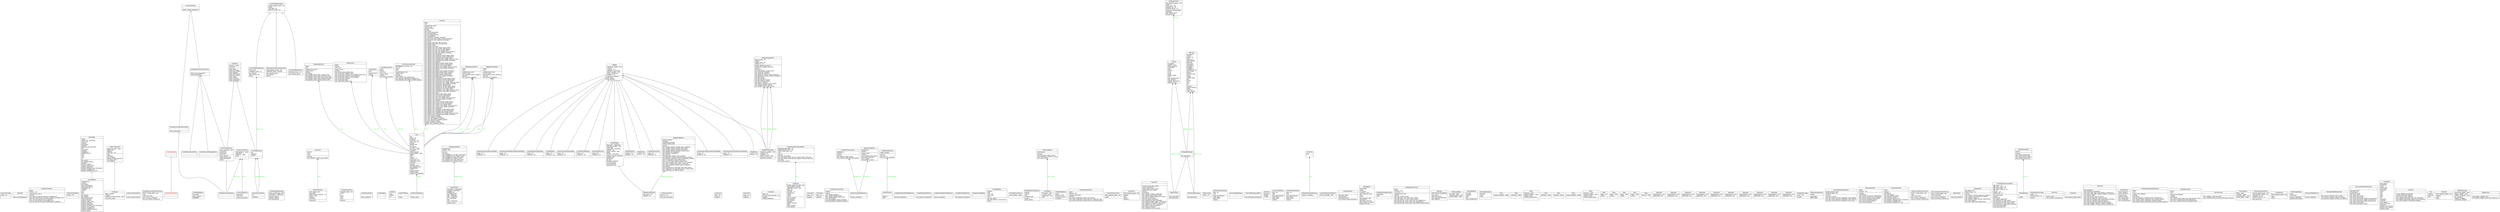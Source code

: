 digraph "classes_colab" {
charset="utf-8"
rankdir=BT
"0" [label="{AccountsConfig|name : str\l|}", shape="record"];
"1" [label="{AppsTest|\l|test_set_namespace()\l}", shape="record"];
"2" [label="{ArchivesViewTest|client\lfixtures : list\l|authenticate_user()\lsetUp()\ltest_dont_see_private_thread_if_logged_out()\ltest_dont_see_private_threads_in_profile_if_logged_out()\ltest_see_only_private_list_if_member()\ltest_see_only_public_if_not_logged_in()\ltest_see_private_thread_in_dashboard_if_member()\l}", shape="record"];
"3" [label="{AuthorMockObject|author : str\l|}", shape="record"];
"4" [label="{BaseIndex|author\lauthor_obj : NoneType\lauthor_url\lcreated\ldescription\lfullname\lfullname_and_username\lhits\licon_name\lmodified\lmodified_by\lmodified_by_url\ltext\ltitle\ltype\lurl\l|get_boost()\lget_updated_field()\lprepare()\lprepare_author()\lprepare_author_url()\lprepare_fullname()\lprepare_fullname_and_username()\lprepare_modified_by()\lprepare_modified_by_url()\l}", shape="record"];
"5" [label="{CeleryCommand|keep_base_opts : bool\loption_list\loptions\lskip_opts : list\l|die()\lexecute()\lget_version()\lhandle_default_options()\lrun_from_argv()\lset_broker()\l}", shape="record"];
"6" [label="{CeleryCommandTest|\l|test_run_from_argv()\l}", shape="record"];
"7" [label="{ChangePasswordFormTestCase|TEST_COLAB_APPS : dict\luser\lvalid_form_data\l|test_custom_validator()\ltest_no_custom_validators()\l}", shape="record"];
"8" [fontcolor="red", label="{ColabException|\l|}", shape="record"];
"9" [label="{ColabHighlighter|text_block\l|find_window()\lhighlight()\l}", shape="record"];
"10" [label="{ColabPasswordChangeForm|\l|}", shape="record"];
"11" [label="{ColabPluginAppConfig|colab_proxied_app : bool\lnamespace : NoneType\l|connect_signal()\lregister_signal()\lset_namespace()\l}", shape="record"];
"12" [label="{ColabProxyView|add_remote_user\lapp_label\ldiazo_theme_template : str\lhtml5 : bool\lrequest\lupstream\l|dispatch()\l}", shape="record"];
"13" [label="{ColabSearchForm|excluded_fields : list\lorder\lq\lsince\ltype\luntil\l|search()\l}", shape="record"];
"14" [label="{ColabSearchView|\l|extra_context()\l}", shape="record"];
"15" [label="{ColabSetPasswordForm|\l|}", shape="record"];
"16" [label="{ColabSetPasswordFormMixin|\l|clean_new_password2()\lclean_password2()\l}", shape="record"];
"17" [label="{ColabSetUsernameForm|\l|}", shape="record"];
"18" [label="{ColabSetUsernameFormMixin|\l|clean_username()\l}", shape="record"];
"19" [label="{ColabSignal|\l|}", shape="record"];
"20" [label="{ColabUrl|auth\ldisplay\lurl\l|}", shape="record"];
"21" [label="{ColabUrlMock|\l|auth()\l}", shape="record"];
"22" [label="{ColabUserManager|\l|create_user()\l}", shape="record"];
"23" [label="{Collaboration|description : NoneType\lmodified : NoneType\lmodified_by\lmodified_by_url\ltag : NoneType\ltitle : NoneType\ltype : NoneType\lurl : NoneType\luser\luser : NoneType\l|update_user()\l}", shape="record"];
"24" [label="{CollaborationChart|name : str\ltemplate : str\l|}", shape="record"];
"25" [label="{CollaborationTest|collaboration\lfixtures : list\l|setUp()\lset_user()\ltest_modified_by_url_with_valid_user()\ltest_modified_by_url_without_user()\ltest_modified_by_with_valid_user()\ltest_modified_by_without_user()\ltest_update_user_with_valid_user()\ltest_update_user_without_user()\l}", shape="record"];
"26" [label="{CollaborationTest|fixtures : list\l|test_count_threads()\l}", shape="record"];
"27" [label="{Command|help : str\l|handle()\l}", shape="record"];
"28" [label="{Command|help : str\l|handle()\l}", shape="record"];
"29" [label="{Command|help : str\lmissing_args_message : str\l|handle()\lhandle_template()\l}", shape="record"];
"30" [label="{Command|EMAIL_ADDR_CACHE : dict\lRE_SUBJECT_CLEAN\lTHREAD_CACHE : dict\lhelp : str\llock_file\llock_file : str\loption_list\lstderr\lstdout\l|create_email()\lget_emails()\lget_thread()\lhandle()\limport_emails()\llog()\lparse_emails()\lsave_email()\l}", shape="record"];
"31" [label="{Command|help : str\l|handle()\l}", shape="record"];
"32" [label="{Command|help : str\l|handle()\l}", shape="record"];
"33" [label="{Command|help : unicode\loptions\lrequires_system_checks : bool\l|run_from_argv()\l}", shape="record"];
"34" [label="{ContextProcessorTest|request\l|setUp()\ltest_change_header()\ltest_change_header_false()\ltest_change_header_other_url()\ltest_colab_apps()\ltest_get_prefixes_change_header()\ltest_get_prefixes_maintain_header()\l}", shape="record"];
"35" [label="{ContextProcessorTest|middleware\lrequest\l|setUp()\ltest_redirect_login_home()\ltest_redirect_login_previous_path()\l}", shape="record"];
"36" [label="{CookieHandler|\l|delete()\lset()\l}", shape="record"];
"37" [label="{CookieHandlerTest|cookie_handler\l|setUp()\ltest_set()\ltest_set_with_domain()\l}", shape="record"];
"38" [label="{CookiePostHandlerMiddleware|\l|process_response()\l}", shape="record"];
"39" [label="{CookiePostHandlerTest|\l|test_process_response()\l}", shape="record"];
"40" [label="{CookiePreHandlerMiddleware|\l|process_request()\l}", shape="record"];
"41" [label="{CookiePreHandlerTest|\l|test_process_request()\l}", shape="record"];
"42" [label="{CustomUserAdmin|add_fieldsets : tuple\ladd_form\lfieldsets : tuple\lform\l|}", shape="record"];
"43" [label="{CustomValidator|\l|apply_custom_validators()\l}", shape="record"];
"44" [label="{DashboardCollaborationGraphWidget|name : str\ltemplate : str\l|}", shape="record"];
"45" [label="{DashboardLatestCollaborationsWidget|name : str\ltemplate : str\l|}", shape="record"];
"46" [label="{DashboardLatestThreadsWidget|name : str\ltemplate : str\l|}", shape="record"];
"47" [label="{DashboardMostRelevantThreadsWidget|name : str\ltemplate : str\l|}", shape="record"];
"48" [label="{DatabaseUndefined|\l|}", shape="record"];
"49" [label="{EmailAddress|address\lmd5\lmd5 : str\lreal_name\luser\l|get_full_name()\lget_full_name_or_anonymous()\lsave()\l}", shape="record"];
"50" [label="{EmailAddressAdmin|search_fields : tuple\l|}", shape="record"];
"51" [label="{EmailAddressValidation|address\lcreated\luser\lvalidation_key\l|create()\lverify_email()\l}", shape="record"];
"52" [label="{EmailBlock|html2text : bool\lis_reply : bool\lmark_links : bool\ltext\l|}", shape="record"];
"53" [label="{EmailBlockParser|email\lthread_emails\l|context_switch()\lis_reply()\l}", shape="record"];
"54" [label="{EmailValidationTest|client\lfixtures : list\l|authenticate_user()\lsetUp()\ltest_send_verification_email_successfuly()\ltest_send_verification_email_with_not_valid_user_id()\ltest_send_verification_email_with_not_verified_email()\l}", shape="record"];
"55" [label="{EmailValidationView|http_method_names : list\l|post()\l}", shape="record"];
"56" [label="{EmailView|http_method_names : list\l|delete()\lget()\lpost()\lupdate()\l}", shape="record"];
"57" [label="{FormTest|\l|create_change_form_data()\lcreate_form_data()\lcreate_update_form_data()\lcreate_user_form_data()\lsetUp()\ltearDown()\ltest_already_created_username()\ltest_already_registered_email()\ltest_blank_required_fields_user_form()\ltest_get_list_choices()\ltest_not_valid_username()\ltest_registered_email_message()\ltest_required_empty_fields_user_form()\ltest_required_valid_fields_user_form()\ltest_update_not_valid_username()\ltest_update_valid_username()\ltest_valid_username()\ltest_validate_social_account()\l}", shape="record"];
"58" [label="{GroupMembershipWidget|name : str\ltemplate : str\l|}", shape="record"];
"59" [label="{GroupWidget|name : str\ltemplate : str\l|}", shape="record"];
"60" [label="{HighestScore|\l|from_haystack()\lget_queryset()\l}", shape="record"];
"61" [label="{HomeConfig|name : str\l|}", shape="record"];
"62" [label="{HottestThreadsFeeds|link : str\ltitle\l|item_description()\litem_link()\litem_title()\litems()\l}", shape="record"];
"63" [label="{ImportEmailsCommandTest|MAILINGLISTS_DIR : str\lMAILINGLIST_FILE : str\lTEST_LOCK_FILE : str\lcmd\l|setUp()\ltest_get_all_emails()\ltest_get_emails_from_the_last_import_with_valid_list()\ltest_get_emails_from_the_last_import_without_valid_list()\ltest_log()\ltest_parse_emails()\l}", shape="record"];
"64" [label="{InaccessibleSettings|\l|}", shape="record"];
"65" [label="{InitConfigCommandTest|\l|test_initconfig_command()\l}", shape="record"];
"66" [label="{Keyword|keyword\lthread\lweight\l|}", shape="record"];
"67" [label="{LatestColabFeeds|link : str\ltitle\l|item_description()\litem_link()\litem_title()\litems()\l}", shape="record"];
"68" [label="{LatestContributionsWidget|name : str\ltemplate : str\l|}", shape="record"];
"69" [label="{LatestPostedWidget|name : str\ltemplate : str\l|}", shape="record"];
"70" [label="{LatestThreadsFeeds|link : str\ltitle\l|item_description()\litem_link()\litem_title()\litems()\l}", shape="record"];
"71" [label="{ListsForm|lists\l|}", shape="record"];
"72" [label="{LoginAuthenticationForm|error_messages : dict\l|}", shape="record"];
"73" [label="{LoginFormTest|\l|get_form_data()\lsetUpClass()\ltearDownClass()\ltest_inactive_login_message()\l}", shape="record"];
"74" [label="{MailingList|description\lemail\lis_private\lis_private : list\llast_imported_index\llogo\lname\l|get_absolute_url()\lget_latest()\lget_most_relevant()\lget_number_of_users()\lupdate_privacy()\l}", shape="record"];
"75" [label="{MailingListMembership|mailinglist\luser\l|}", shape="record"];
"76" [label="{MailingListView|http_method_names : list\lmodel\lorder_data : dict\lpaginate_by : int\ltemplate_name : str\l|check_list_membership()\ldispatch()\lget_context_data()\lget_queryset()\l}", shape="record"];
"77" [label="{MailingListViewTest|client\lfixtures : list\lusername : str\l|authenticate_user()\lsetUp()\ltest_get_context_data()\ltest_get_query_set_with_latest_order()\ltest_get_query_set_with_rating_order()\ltest_private_list_access_with_user_not_logged_in()\ltest_private_list_access_with_user_permission()\ltest_private_list_access_with_user_without_permission()\l}", shape="record"];
"78" [label="{ManageUserSubscriptionsView|http_method_names : list\ltemplate_name : unicode\l|get_context_data()\lget_object()\lpost()\l}", shape="record"];
"79" [label="{Message|all_objects\lauthor\lauthor_url\lbody\ldescription\lfrom_address\lfullname\licon_name\lmailinglist\lmessage_id\lmodified\lmodified_by\lmodified_by_url\lmost_voted\lobjects\lreceived_time\lspam\lsubject\lsubject_clean\ltag\lthread\ltitle\ltype\lurl\l|unvote()\lupdate_blocks()\lvote()\lvote_list()\lvotes_count()\l}", shape="record"];
"80" [label="{Message|RECEIVED_DELIMITER\l|get_body()\lget_from_addr()\lget_received_datetime()\lget_subject()\l}", shape="record"];
"81" [label="{MessageAdmin|list_filter : tuple\lreadonly_fields : tuple\lsearch_fields : tuple\l|}", shape="record"];
"82" [label="{MessageBlock|is_reply\lmessage\lorder\ltext\l|from_emailblock()\l}", shape="record"];
"83" [label="{MessageMetadata|Message\lname\lvalue\l|}", shape="record"];
"84" [label="{Meta|unique_together : tuple\l|}", shape="record"];
"85" [label="{Meta|ordering : tuple\l|}", shape="record"];
"86" [label="{Meta|ordering : tuple\lunique_together : tuple\lverbose_name\lverbose_name_plural\l|}", shape="record"];
"87" [label="{Meta|ordering : tuple\l|}", shape="record"];
"88" [label="{Meta|ordering : tuple\l|}", shape="record"];
"89" [label="{Meta|unique_together : tuple\l|}", shape="record"];
"90" [label="{Meta|ordering : tuple\lunique_together : tuple\lverbose_name\lverbose_name_plural\l|}", shape="record"];
"91" [label="{Meta|fields : str\lmodel\l|}", shape="record"];
"92" [label="{Meta|fields : tuple\lmodel\l|}", shape="record"];
"93" [label="{Meta|fields : tuple\lmodel\l|}", shape="record"];
"94" [label="{Meta|fields : tuple\lmodel\l|}", shape="record"];
"95" [label="{Meta|abstract : bool\l|}", shape="record"];
"96" [label="{Migration|dependencies : list\loperations : list\l|}", shape="record"];
"97" [label="{Migration|dependencies : list\loperations : list\l|}", shape="record"];
"98" [label="{Migration|dependencies : list\loperations : list\l|}", shape="record"];
"99" [label="{Migration|dependencies : list\loperations : list\l|}", shape="record"];
"100" [label="{Migration|dependencies : list\loperations : list\l|}", shape="record"];
"101" [label="{Migration|dependencies : list\loperations : list\l|}", shape="record"];
"102" [label="{Migration|dependencies : list\loperations : list\l|}", shape="record"];
"103" [label="{Migration|dependencies : list\loperations : list\l|}", shape="record"];
"104" [label="{Migration|dependencies : list\loperations : list\l|}", shape="record"];
"105" [label="{Migration|dependencies : list\loperations : list\l|}", shape="record"];
"106" [label="{MostVotedManager|\l|get_queryset()\l}", shape="record"];
"107" [label="{MultipleChoiceFieldLazy|choices : property\l|}", shape="record"];
"108" [label="{NotSpamManager|\l|get_queryset()\l}", shape="record"];
"109" [label="{ParticipationChart|name : str\ltemplate : str\l|}", shape="record"];
"110" [label="{PluginAppConfig|name : str\l|ready()\l}", shape="record"];
"111" [label="{PluginDataImporter|config\l|app_label()\lfetch_data()\l}", shape="record"];
"112" [label="{PluginsMenuTest|client\luser\l|authenticate_user()\lcreate_user()\lsetUp()\ltearDown()\ltest_plugins_menu_with_1_menu_urls()\ltest_plugins_menu_with_inactivate_user()\ltest_plugins_menu_with_many_menu_urls()\ltest_plugins_menu_with_multiple_plugins()\ltest_plugins_menu_without_menu_urls()\l}", shape="record"];
"113" [label="{ProfileWidget|app_name : NoneType\lbootstrap_conflict : bool\lcolab_form\lcolab_form : NoneType\lcontent : str\ljquery_conflict : bool\lprefix\lrequest : NoneType\l|change_request_method()\ldefault_url()\ldispatch()\lfix_url()\lgenerate_content()\lis_colab_form()\lmust_respond()\lrequested_url()\l}", shape="record"];
"114" [label="{RedirectLoginMiddleware|\l|process_request()\l}", shape="record"];
"115" [label="{RedirectLoginTest|middleware\lrequest\l|create_user()\lsetUp()\ltest_authenticated_user()\ltest_image_request()\ltest_is_ajax()\ltest_previous_path()\l}", shape="record"];
"116" [label="{RequestTest|client\lfactory\luser_test\l|create_user()\lsetUp()\ltest_invalid_user_profile_url()\ltest_myaccount_redirect_edit()\ltest_myaccount_redirect_not_authenticated_user()\ltest_myaccount_redirect_subscriptions()\ltest_myaccount_redirect_user_profile()\ltest_successful_signup()\ltest_valid_login_url()\ltest_valid_user_profile_url()\l}", shape="record"];
"117" [label="{SearchTemplateTagsTest|model_indexed_mock\ltemplate_path : str\l|setUp()\lset_mock_value()\ltest_get_search_preview_templates_with_plugin()\ltest_get_search_preview_templates_with_thread()\ltest_get_search_preview_templates_with_user()\l}", shape="record"];
"118" [label="{SearchViewTest|client\lfixtures : list\l|setUp()\ltearDown()\ltest_search_account_by_firstName()\ltest_search_account_by_lastName()\ltest_search_dynamic_form_fields()\ltest_search_multiple_filters()\ltest_search_plugin_filters()\ltest_search_thread()\l}", shape="record"];
"119" [label="{SearchViewTest|client\l|setUp()\ltearDown()\ltest_get_boost()\ltest_get_updated_field()\ltest_prepare_author()\ltest_prepare_author_url()\ltest_prepare_fullname_and_username()\ltest_prepare_modified_by()\ltest_prepare_modified_by_url()\l}", shape="record"];
"120" [label="{SetPasswordFormTestCase|TEST_COLAB_APPS : dict\luser\lvalid_form_data\l|test_custom_validator()\ltest_no_custom_validators()\l}", shape="record"];
"121" [label="{SetUsernameFormTestCase|TEST_COLAB_APPS : dict\lvalid_form_data\l|test_custom_validator()\ltest_no_custom_validators()\l}", shape="record"];
"122" [fontcolor="red", label="{SignalDoesNotExist|\l|}", shape="record"];
"123" [label="{SignalsTest|\l|test_init_signals()\l}", shape="record"];
"124" [label="{SignalsTest|list_signal : list\lplugin_name : str\l|setUp()\ltest_connect_already_registered_signal()\ltest_connect_non_registered_signal()\ltest_register_signal_()\ltest_register_signal_already_registered()\ltest_send_signal()\ltest_send_signal_not_registered()\l}", shape="record"];
"125" [label="{SignalsTest|user\l|create_user()\lsetUp()\l}", shape="record"];
"126" [label="{SocialAccountField|url\l|validate()\l}", shape="record"];
"127" [label="{SocialNetworkTest|client\lfactory\luser_test\l|create_user()\lsetUp()\ltest_social_network()\l}", shape="record"];
"128" [label="{StartPluginCommandTest|app_name : str\lapp_name_camel : str\lapp_name_dash : str\lapp_name_verbose : str\ldir : str\loptions : dict\loriginal_dir : str\l|run_command()\lsetUp()\ltearDown()\ltest_empty_appname()\ltest_presence_of_app_name()\ltest_presence_of_app_name_camel()\ltest_presence_of_app_name_dash()\ltest_presence_of_app_name_verbose()\ltest_valid_command()\lverify_presence_of()\l}", shape="record"];
"129" [label="{StringMorsel|\l|split()\l}", shape="record"];
"130" [label="{StringMorselTest|morsel\l|setUp()\ltest_string_morsel_eq()\ltest_string_morsel_ne()\ltest_string_morsel_split()\ltest_string_morsel_str()\l}", shape="record"];
"131" [label="{SuperArchivesConfig|name : str\lverbose_name : str\l|ready()\l}", shape="record"];
"132" [label="{TasksTest|\l|create_user()\ltest_account_verification()\l}", shape="record"];
"133" [label="{TasksTest|\l|test_import_plugin_data()\l}", shape="record"];
"134" [label="{TestConf|\l|test_blacklist()\ltest_database_undefined()\ltest_load_colab_apps_with_plugins_d_directory()\ltest_load_colab_apps_without_plugins_d_directory()\ltest_load_py_file()\ltest_load_py_file_with_io_error()\ltest_load_py_file_with_syntax_error()\ltest_load_py_settings_with_inaccessible_settings()\ltest_load_py_settings_with_settings_d()\ltest_load_py_settings_without_settings_d()\ltest_load_widgets_settings_without_settings()\ltest_load_widgets_settings_without_settings_d()\l}", shape="record"];
"135" [label="{TestEmailBlock|email_block\l|setUp()\ltest_html2text_with_br_tag()\ltest_html2text_without_br_tag()\ltest_mark_links()\l}", shape="record"];
"136" [label="{TestMailman|mock_requests\lmock_response\l|create_user()\lrequest_mock()\ltest_create_list()\ltest_subscribe()\ltest_unsubscribe()\l}", shape="record"];
"137" [label="{TestResendEmailVerification|client\luser\l|create_user_django()\lsetUp()\ltearDown()\ltest_get_request_in_resend_email_verification()\ltest_resend_email_verification_not_sending_email()\ltest_resend_email_verification_sending_email()\ltest_resend_email_verification_with_not_existing_email()\l}", shape="record"];
"138" [label="{TestSignUpView|client\luser\l|create_user_django()\lsetUp()\ltearDown()\ltest_signup_with_valid_email_and_inactive_user()\ltest_user_authenticated_and_registered()\ltest_user_authenticated_and_unregistered()\l}", shape="record"];
"139" [label="{TestValidators|\l|test_validate_social_account()\ltest_validate_social_account_with_fake_account()\l}", shape="record"];
"140" [label="{Thread|all_objects\lhighest_score\llatest_message\lmailinglist\lnow\lobjects\lscore\lscore\lspam\lsubject_token\ltags\l|get_absolute_url()\lget_related()\lupdate_keywords()\lupdate_score()\l}", shape="record"];
"141" [label="{ThreadAdmin|fields : tuple\llist_filter : tuple\lreadonly_fields : tuple\lsearch_fields : tuple\l|}", shape="record"];
"142" [label="{ThreadDashboardView|context_object_name : str\lhttp_method_names : list\lpaginate_by : int\ltemplate_name : str\l|get_queryset()\l}", shape="record"];
"143" [label="{ThreadIndex|collaborators\lcreated\ldescription\llatest_description\llatest_message_pk\lmailinglist_url\lmodified\lrating\ltag\ltitle\l|get_boost()\lget_model()\lget_updated_field()\lindex_queryset()\lprepare_author()\lprepare_author_url()\lprepare_created()\lprepare_fullname()\lprepare_fullname_and_username()\lprepare_icon_name()\lprepare_modified_by()\lprepare_modified_by_url()\lprepare_type()\l}", shape="record"];
"144" [label="{ThreadView|http_method_names : list\l|get()\lpost()\l}", shape="record"];
"145" [label="{TimeStampPlugin|name\ltimestamp\l|get_last_updated()\lupdate_timestamp()\l}", shape="record"];
"146" [label="{TimezoneMiddleware|\l|process_request()\l}", shape="record"];
"147" [label="{TimezoneMiddlewareTest|\l|test_process_request_value_error()\ltest_process_request_with_utc_offset()\ltest_process_request_without_utc_offset()\l}", shape="record"];
"148" [label="{User|bio\lemail : str\lfacebook\lfacebook : str\lfirst_name : str\lgithub\lgoogle_talk\lid : int\linstitution\lis_active : bool\llast_name : str\lmodified\lneeds_update\lneeds_update : bool\lobjects\lrole\ltwitter\ltwitter : str\lusername : str\lverification_hash\lwebpage\l|delete()\lfacebook_link()\lget_absolute_url()\lmailinglists()\lsave()\lset_password()\ltwitter_link()\lupdate_subscription()\l}", shape="record"];
"149" [label="{UserChangeForm|password\lusername\l|clean_password()\l}", shape="record"];
"150" [label="{UserCreationForm|error_messages : dict\lpassword1\lpassword2\lusername\l|clean_email()\lclean_password2()\lclean_username()\lsave()\l}", shape="record"];
"151" [label="{UserCreationFormTestCase|\l|get_form_data()\lsetUpClass()\ltearDownClass()\ltest_clean_mail()\ltest_clean_mail_error()\ltest_clean_password()\ltest_clean_password2_different_passwords()\ltest_clean_password2_empty_password1()\ltest_clean_password2_empty_password2()\ltest_clean_username()\ltest_clean_username_error()\l}", shape="record"];
"152" [label="{UserForm|required : tuple\lusername\l|clean_bio()\lclean_facebook()\lclean_first_name()\lclean_github()\lclean_institution()\lclean_last_name()\lclean_role()\lclean_twitter()\lclean_username()\lclean_webpage()\l}", shape="record"];
"153" [label="{UserIndex|date_joined\ldescription\lemail\lgoogle_talk\licon_name\linstitution\lname\lrole\ltext\ltitle\ltype\lurl\lusername\lwebpage\l|get_model()\lindex_queryset()\lprepare()\lprepare_description()\lprepare_icon_name()\lprepare_type()\l}", shape="record"];
"154" [label="{UserProfileBaseMixin|context_object_name : str\lmodel\lslug_field : str\lslug_url_kwarg : str\l|}", shape="record"];
"155" [label="{UserProfileDetailView|template_name : str\l|get_context_data()\l}", shape="record"];
"156" [label="{UserProfileUpdateView|form_class\ltemplate_name : str\l|get_object()\lget_success_url()\lpost()\l}", shape="record"];
"157" [label="{UserSubscriptionTest|FORBIDDEN_ACCESS : int\lOK : int\lclient\luser\l|authenticate_user()\lcreate_user()\lsetUp()\ltearDown()\ltest_context_data_generation()\ltest_manage_subscription_logged_in()\ltest_manage_subscription_without_login()\l}", shape="record"];
"158" [label="{UserTest|client\luser\l|authenticate_user()\lcreate_user()\lmessage_test()\lsetUp()\ltearDown()\ltest_check_password()\ltest_facebook_link()\ltest_get_absolute_url()\ltest_mailinglists()\ltest_password_changed_message()\ltest_password_reset_done_custom_message()\ltest_password_rest_complete_message()\ltest_save()\ltest_signup_with_post_not_success()\ltest_signup_with_post_with_success()\ltest_twitter_link()\ltest_update_user_bio()\ltest_update_user_bio_invalid_empty_field()\ltest_update_user_bio_invalid_whitespace()\ltest_update_user_bio_max_lenght_limit()\ltest_update_user_bio_max_lenght_limit_one_less()\ltest_update_user_bio_max_lenght_overflow()\ltest_update_user_facebook()\ltest_update_user_facebook_invalid_empty_field()\ltest_update_user_facebook_invalid_whitespace()\ltest_update_user_facebook_max_lenght_limit()\ltest_update_user_facebook_max_lenght_limit_one_less()\ltest_update_user_facebook_max_lenght_overflow()\ltest_update_user_github()\ltest_update_user_github_invalid_empty_field()\ltest_update_user_github_invalid_whitespace()\ltest_update_user_github_max_lenght_limit()\ltest_update_user_github_max_lenght_limit_one_less()\ltest_update_user_github_max_lenght_overflow()\ltest_update_user_gtalk()\ltest_update_user_gtalk_email_invalid_caracters()\ltest_update_user_gtalk_email_without_arroba()\ltest_update_user_gtalk_invalid_empty_field()\ltest_update_user_gtalk_invalid_whitespace()\ltest_update_user_gtalk_max_lenght_overflow()\ltest_update_user_institution()\ltest_update_user_institution_invalid_empty_field()\ltest_update_user_institution_invalid_whitespace()\ltest_update_user_institution_max_lenght_limit()\ltest_update_user_institution_max_lenght_limit_one_less()\ltest_update_user_institution_max_lenght_overflow()\ltest_update_user_mandatory_information()\ltest_update_user_mandatory_invalid_empty_field()\ltest_update_user_mandatory_invalid_whitespace()\ltest_update_user_mandatory_max_leght_limit()\ltest_update_user_mandatory_max_leght_limit_one_less()\ltest_update_user_mandatory_max_leght_overflow()\ltest_update_user_role()\ltest_update_user_role_invalid_empty_field()\ltest_update_user_role_invalid_whitespace()\ltest_update_user_role_max_lenght_limit()\ltest_update_user_role_max_lenght_limit_one_less()\ltest_update_user_role_max_lenght_overflow()\ltest_update_user_twitter()\ltest_update_user_twitter_invalid_empty_field()\ltest_update_user_twitter_invalid_whitespace()\ltest_update_user_twitter_max_lenght_limit()\ltest_update_user_twitter_max_lenght_limit_one_less()\ltest_update_user_twitter_max_lenght_overflow()\ltest_update_user_webpage()\ltest_update_user_webpage_invalid_empty_field()\ltest_update_user_webpage_invalid_whitespace()\ltest_update_user_webpage_max_lenght_limit()\ltest_update_user_webpage_max_lenght_limit_one_less()\ltest_update_user_webpage_max_lenght_overflow()\ltest_user_created_signal()\ltest_user_logged_in_profile()\ltest_user_not_logged_in_profile()\ltest_user_password_changed_signal()\ltest_user_without_login()\lvalidate_mandatory_fields()\lvalidate_non_mandatory_fields()\l}", shape="record"];
"159" [label="{UserTest|\l|create_sample_timestamp()\lcreate_timestamp_object()\ltest_first_get_last_update()\ltest_update_timestamp_with_last_updated()\ltest_update_timestamp_without_last_updated()\ltest_verify_fields_of_timestamp_plugin()\l}", shape="record"];
"160" [label="{UserUpdateForm|bio\lfacebook\ltwitter\l|}", shape="record"];
"161" [label="{ViewsTest|factory\luser\lview\l|setUp()\ltest_dispatch_without_app_label()\l}", shape="record"];
"162" [label="{Vote|created\lmessage\luser\l|}", shape="record"];
"163" [label="{VoteView|http_method_names : list\l|delete()\lget()\lput()\l}", shape="record"];
"164" [label="{Widget|bootstrap_conflict : bool\lcontent\lcontent : str\lidentifier : NoneType\ljquery_conflict : bool\lname : NoneType\ltemplate : str\l|generate_content()\lget_body()\lget_header()\l}", shape="record"];
"165" [label="{WidgetAccountTest|client\luser\l|authenticate_user()\lcreate_user()\lget_response_from_request()\lsetUp()\ltest_account_widgets()\l}", shape="record"];
"166" [label="{WidgetAccountTest|client\luser\l|authenticate_user()\lcreate_user()\lget_response_from_request()\lsetUp()\ltest_account_widgets()\l}", shape="record"];
"167" [label="{WidgetDefault|content : str\ltemplate : str\l|}", shape="record"];
"168" [label="{WidgetManager|bootstrap_conflict : bool\ljquery_conflict : bool\lwidget_categories : dict\l|get_widgets()\lregister_widget()\lunregister_widget()\l}", shape="record"];
"169" [label="{WidgetManagerTest|html_content : str\lwidget\lwidget_area : str\lwidget_id : str\l|default_widget_instance()\loverwritten_widget_instance()\lsetUp()\ltearDown()\ltest_add_widgets_to_key_area()\ltest_bootstrap_conflict()\ltest_generate_content()\ltest_generate_content_with_template()\ltest_generate_content_without_template()\ltest_get_body()\ltest_get_header()\ltest_get_header_wrong()\ltest_get_without_body()\ltest_jquery_conflict()\ltest_remove_widgets_in_key_area()\ltest_widget_default_values()\ltest_widget_with_invalid_area()\l}", shape="record"];
"170" [label="{WidgetMock|content : str\l|}", shape="record"];
"171" [label="{WidgetOverwritten|bootstrap_conflict : bool\lcontent : str\lidentifier : str\ljquery_conflict : bool\l|generate_content()\l}", shape="record"];
"172" [label="{WidgetProfileMock|app_name : str\lcontent : str\l|}", shape="record"];
"173" [label="{WidgetProfileTest|current_request\lresponse\lstreaming_response\lwidget_prifile_mock\l|setUp()\ltest_change_request_method_with__method()\ltest_change_request_method_with_path()\ltest_change_request_method_with_post()\ltest_change_request_method_without_post()\ltest_default_url_exception()\ltest_dispatch_exception()\ltest_fix_url()\ltest_generate_content_with_content()\ltest_generate_content_with_streaming_content()\ltest_generate_content_without_streaming_content()\ltest_is_colab_form_with_colab_form()\ltest_is_colab_form_without_colab_form()\ltest_must_respond_with_colab_form_in_request()\ltest_must_respond_with_path_in_request()\ltest_must_respond_without_path_in_request()\ltest_prefix()\ltest_requested_url_with_path_and_colab_form()\ltest_requested_url_with_path_and_no_colab_form()\ltest_requested_url_without_path()\l}", shape="record"];
"174" [label="{WidgetsTest|\l|test_import_widgets_tag()\ltest_import_widgets_tag_with_named_var()\l}", shape="record"];
"175" [label="{WigetMock|content : str\l|}", shape="record"];
"10" -> "16" [arrowhead="empty", arrowtail="none"];
"15" -> "16" [arrowhead="empty", arrowtail="none"];
"16" -> "43" [arrowhead="empty", arrowtail="none"];
"17" -> "18" [arrowhead="empty", arrowtail="none"];
"17" -> "150" [arrowhead="empty", arrowtail="none"];
"18" -> "43" [arrowhead="empty", arrowtail="none"];
"24" -> "164" [arrowhead="empty", arrowtail="none"];
"33" -> "5" [arrowhead="empty", arrowtail="none"];
"44" -> "164" [arrowhead="empty", arrowtail="none"];
"45" -> "164" [arrowhead="empty", arrowtail="none"];
"46" -> "164" [arrowhead="empty", arrowtail="none"];
"47" -> "164" [arrowhead="empty", arrowtail="none"];
"58" -> "164" [arrowhead="empty", arrowtail="none"];
"59" -> "164" [arrowhead="empty", arrowtail="none"];
"60" -> "108" [arrowhead="empty", arrowtail="none"];
"68" -> "164" [arrowhead="empty", arrowtail="none"];
"69" -> "164" [arrowhead="empty", arrowtail="none"];
"78" -> "154" [arrowhead="empty", arrowtail="none"];
"106" -> "108" [arrowhead="empty", arrowtail="none"];
"109" -> "164" [arrowhead="empty", arrowtail="none"];
"113" -> "164" [arrowhead="empty", arrowtail="none"];
"122" -> "8" [arrowhead="empty", arrowtail="none"];
"143" -> "4" [arrowhead="empty", arrowtail="none"];
"150" -> "16" [arrowhead="empty", arrowtail="none"];
"150" -> "152" [arrowhead="empty", arrowtail="none"];
"155" -> "154" [arrowhead="empty", arrowtail="none"];
"156" -> "154" [arrowhead="empty", arrowtail="none"];
"160" -> "152" [arrowhead="empty", arrowtail="none"];
"167" -> "164" [arrowhead="empty", arrowtail="none"];
"170" -> "164" [arrowhead="empty", arrowtail="none"];
"171" -> "164" [arrowhead="empty", arrowtail="none"];
"172" -> "113" [arrowhead="empty", arrowtail="none"];
"175" -> "164" [arrowhead="empty", arrowtail="none"];
"12" -> "161" [arrowhead="diamond", arrowtail="none", fontcolor="green", label="view", style="solid"];
"17" -> "42" [arrowhead="diamond", arrowtail="none", fontcolor="green", label="add_form", style="solid"];
"22" -> "148" [arrowhead="diamond", arrowtail="none", fontcolor="green", label="objects", style="solid"];
"23" -> "25" [arrowhead="diamond", arrowtail="none", fontcolor="green", label="collaboration", style="solid"];
"30" -> "63" [arrowhead="diamond", arrowtail="none", fontcolor="green", label="cmd", style="solid"];
"36" -> "37" [arrowhead="diamond", arrowtail="none", fontcolor="green", label="cookie_handler", style="solid"];
"52" -> "135" [arrowhead="diamond", arrowtail="none", fontcolor="green", label="email_block", style="solid"];
"60" -> "140" [arrowhead="diamond", arrowtail="none", fontcolor="green", label="highest_score", style="solid"];
"106" -> "79" [arrowhead="diamond", arrowtail="none", fontcolor="green", label="most_voted", style="solid"];
"107" -> "71" [arrowhead="diamond", arrowtail="none", fontcolor="green", label="lists", style="solid"];
"108" -> "79" [arrowhead="diamond", arrowtail="none", fontcolor="green", label="objects", style="solid"];
"108" -> "140" [arrowhead="diamond", arrowtail="none", fontcolor="green", label="objects", style="solid"];
"114" -> "35" [arrowhead="diamond", arrowtail="none", fontcolor="green", label="middleware", style="solid"];
"114" -> "115" [arrowhead="diamond", arrowtail="none", fontcolor="green", label="middleware", style="solid"];
"126" -> "160" [arrowhead="diamond", arrowtail="none", fontcolor="green", label="twitter", style="solid"];
"126" -> "160" [arrowhead="diamond", arrowtail="none", fontcolor="green", label="facebook", style="solid"];
"129" -> "130" [arrowhead="diamond", arrowtail="none", fontcolor="green", label="morsel", style="solid"];
"140" -> "76" [arrowhead="diamond", arrowtail="none", fontcolor="green", label="model", style="solid"];
"148" -> "112" [arrowhead="diamond", arrowtail="none", fontcolor="green", label="user", style="solid"];
"148" -> "116" [arrowhead="diamond", arrowtail="none", fontcolor="green", label="user_test", style="solid"];
"148" -> "125" [arrowhead="diamond", arrowtail="none", fontcolor="green", label="user", style="solid"];
"148" -> "127" [arrowhead="diamond", arrowtail="none", fontcolor="green", label="user_test", style="solid"];
"148" -> "157" [arrowhead="diamond", arrowtail="none", fontcolor="green", label="user", style="solid"];
"148" -> "158" [arrowhead="diamond", arrowtail="none", fontcolor="green", label="user", style="solid"];
"148" -> "165" [arrowhead="diamond", arrowtail="none", fontcolor="green", label="user", style="solid"];
"148" -> "165" [arrowhead="diamond", arrowtail="none", fontcolor="green", label="user", style="solid"];
"148" -> "166" [arrowhead="diamond", arrowtail="none", fontcolor="green", label="user", style="solid"];
"148" -> "166" [arrowhead="diamond", arrowtail="none", fontcolor="green", label="user", style="solid"];
"149" -> "42" [arrowhead="diamond", arrowtail="none", fontcolor="green", label="form", style="solid"];
"160" -> "156" [arrowhead="diamond", arrowtail="none", fontcolor="green", label="form_class", style="solid"];
"171" -> "169" [arrowhead="diamond", arrowtail="none", fontcolor="green", label="widget", style="solid"];
"171" -> "169" [arrowhead="diamond", arrowtail="none", fontcolor="green", label="widget", style="solid"];
"171" -> "169" [arrowhead="diamond", arrowtail="none", fontcolor="green", label="widget", style="solid"];
"172" -> "173" [arrowhead="diamond", arrowtail="none", fontcolor="green", label="widget_prifile_mock", style="solid"];
}
